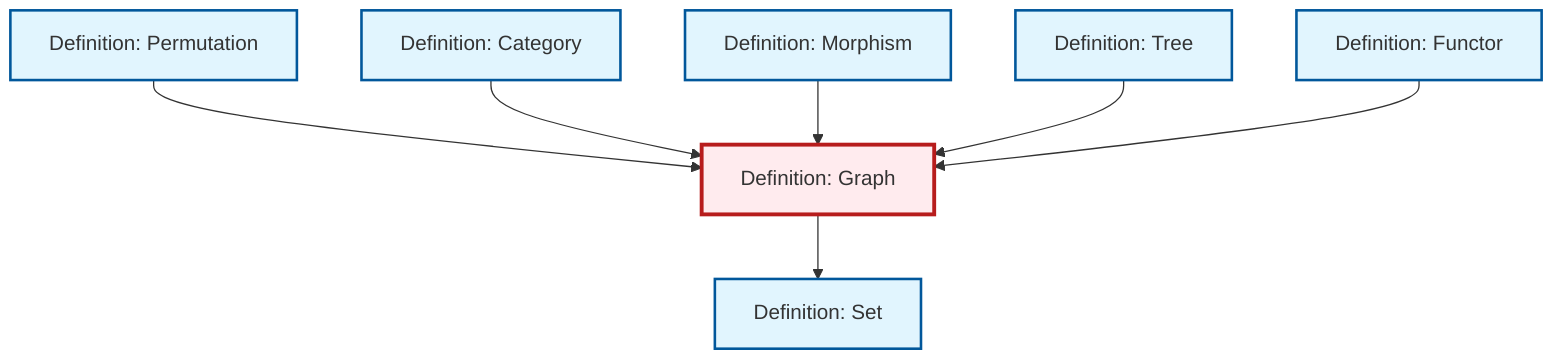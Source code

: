 graph TD
    classDef definition fill:#e1f5fe,stroke:#01579b,stroke-width:2px
    classDef theorem fill:#f3e5f5,stroke:#4a148c,stroke-width:2px
    classDef axiom fill:#fff3e0,stroke:#e65100,stroke-width:2px
    classDef example fill:#e8f5e9,stroke:#1b5e20,stroke-width:2px
    classDef current fill:#ffebee,stroke:#b71c1c,stroke-width:3px
    def-permutation["Definition: Permutation"]:::definition
    def-category["Definition: Category"]:::definition
    def-tree["Definition: Tree"]:::definition
    def-morphism["Definition: Morphism"]:::definition
    def-set["Definition: Set"]:::definition
    def-graph["Definition: Graph"]:::definition
    def-functor["Definition: Functor"]:::definition
    def-permutation --> def-graph
    def-category --> def-graph
    def-morphism --> def-graph
    def-tree --> def-graph
    def-functor --> def-graph
    def-graph --> def-set
    class def-graph current